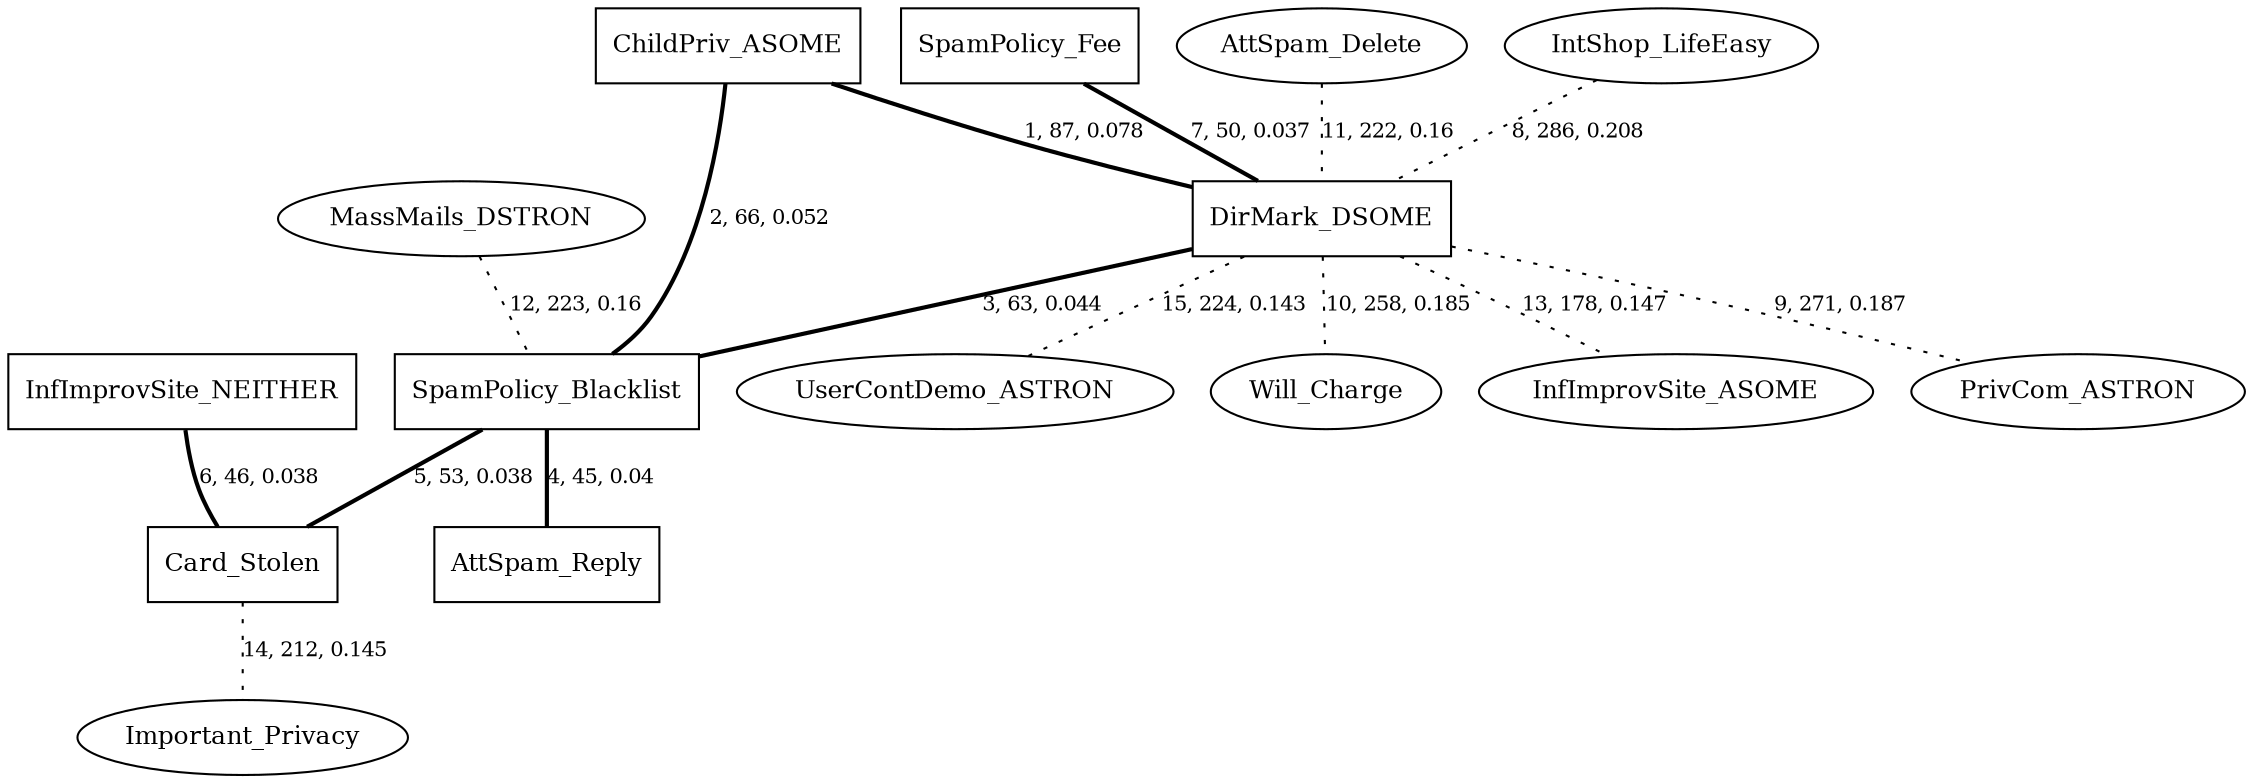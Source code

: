 graph G{
    UserContDemo_ASTRON [label="UserContDemo_ASTRON", fontsize=12];
    Will_Charge [label="Will_Charge", fontsize=12];
    AttSpam_Reply [label="AttSpam_Reply", fontsize=12, shape=box];
    Important_Privacy [label="Important_Privacy", fontsize=12];
    InfImprovSite_ASOME [label="InfImprovSite_ASOME", fontsize=12];
    Card_Stolen [label="Card_Stolen", fontsize=12, shape=box];
    PrivCom_ASTRON [label="PrivCom_ASTRON", fontsize=12];
    SpamPolicy_Blacklist [label="SpamPolicy_Blacklist", fontsize=12, shape=box];
    DirMark_DSOME [label="DirMark_DSOME", fontsize=12, shape=box];
    SpamPolicy_Fee [label="SpamPolicy_Fee", fontsize=12, shape=box];
    MassMails_DSTRON [label="MassMails_DSTRON", fontsize=12];
    InfImprovSite_NEITHER [label="InfImprovSite_NEITHER", fontsize=12, shape=box];
    AttSpam_Delete [label="AttSpam_Delete", fontsize=12];
    ChildPriv_ASOME [label="ChildPriv_ASOME", fontsize=12, shape=box];
    IntShop_LifeEasy [label="IntShop_LifeEasy", fontsize=12];
    Card_Stolen -- Important_Privacy [label="14, 212, 0.145", fontsize=10, style=dotted];
    ChildPriv_ASOME -- DirMark_DSOME [label="1, 87, 0.078", fontsize=10, style=bold];
    ChildPriv_ASOME -- SpamPolicy_Blacklist [label="2, 66, 0.052", fontsize=10, style=bold];
    IntShop_LifeEasy -- DirMark_DSOME [label="8, 286, 0.208", fontsize=10, style=dotted];
    SpamPolicy_Fee -- DirMark_DSOME [label="7, 50, 0.037", fontsize=10, style=bold];
    MassMails_DSTRON -- SpamPolicy_Blacklist [label="12, 223, 0.16", fontsize=10, style=dotted];
    SpamPolicy_Blacklist -- Card_Stolen [label="5, 53, 0.038", fontsize=10, style=bold];
    DirMark_DSOME -- SpamPolicy_Blacklist [label="3, 63, 0.044", fontsize=10, style=bold];
    DirMark_DSOME -- PrivCom_ASTRON [label="9, 271, 0.187", fontsize=10, style=dotted];
    SpamPolicy_Blacklist -- AttSpam_Reply [label="4, 45, 0.04", fontsize=10, style=bold];
    DirMark_DSOME -- InfImprovSite_ASOME [label="13, 178, 0.147", fontsize=10, style=dotted];
    AttSpam_Delete -- DirMark_DSOME [label="11, 222, 0.16", fontsize=10, style=dotted];
    InfImprovSite_NEITHER -- Card_Stolen [label="6, 46, 0.038", fontsize=10, style=bold];
    DirMark_DSOME -- Will_Charge [label="10, 258, 0.185", fontsize=10, style=dotted];
    DirMark_DSOME -- UserContDemo_ASTRON [label="15, 224, 0.143", fontsize=10, style=dotted];
}
